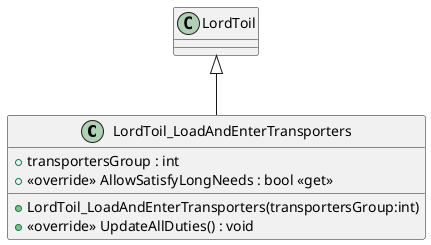 @startuml
class LordToil_LoadAndEnterTransporters {
    + transportersGroup : int
    + <<override>> AllowSatisfyLongNeeds : bool <<get>>
    + LordToil_LoadAndEnterTransporters(transportersGroup:int)
    + <<override>> UpdateAllDuties() : void
}
LordToil <|-- LordToil_LoadAndEnterTransporters
@enduml

